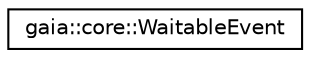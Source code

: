 digraph G
{
  edge [fontname="Helvetica",fontsize="10",labelfontname="Helvetica",labelfontsize="10"];
  node [fontname="Helvetica",fontsize="10",shape=record];
  rankdir=LR;
  Node1 [label="gaia::core::WaitableEvent",height=0.2,width=0.4,color="black", fillcolor="white", style="filled",URL="$db/d8f/classgaia_1_1core_1_1_waitable_event.html",tooltip="A WaitableEvent can be a useful thread synchronization tool when you want to allow one thread to wait..."];
}
